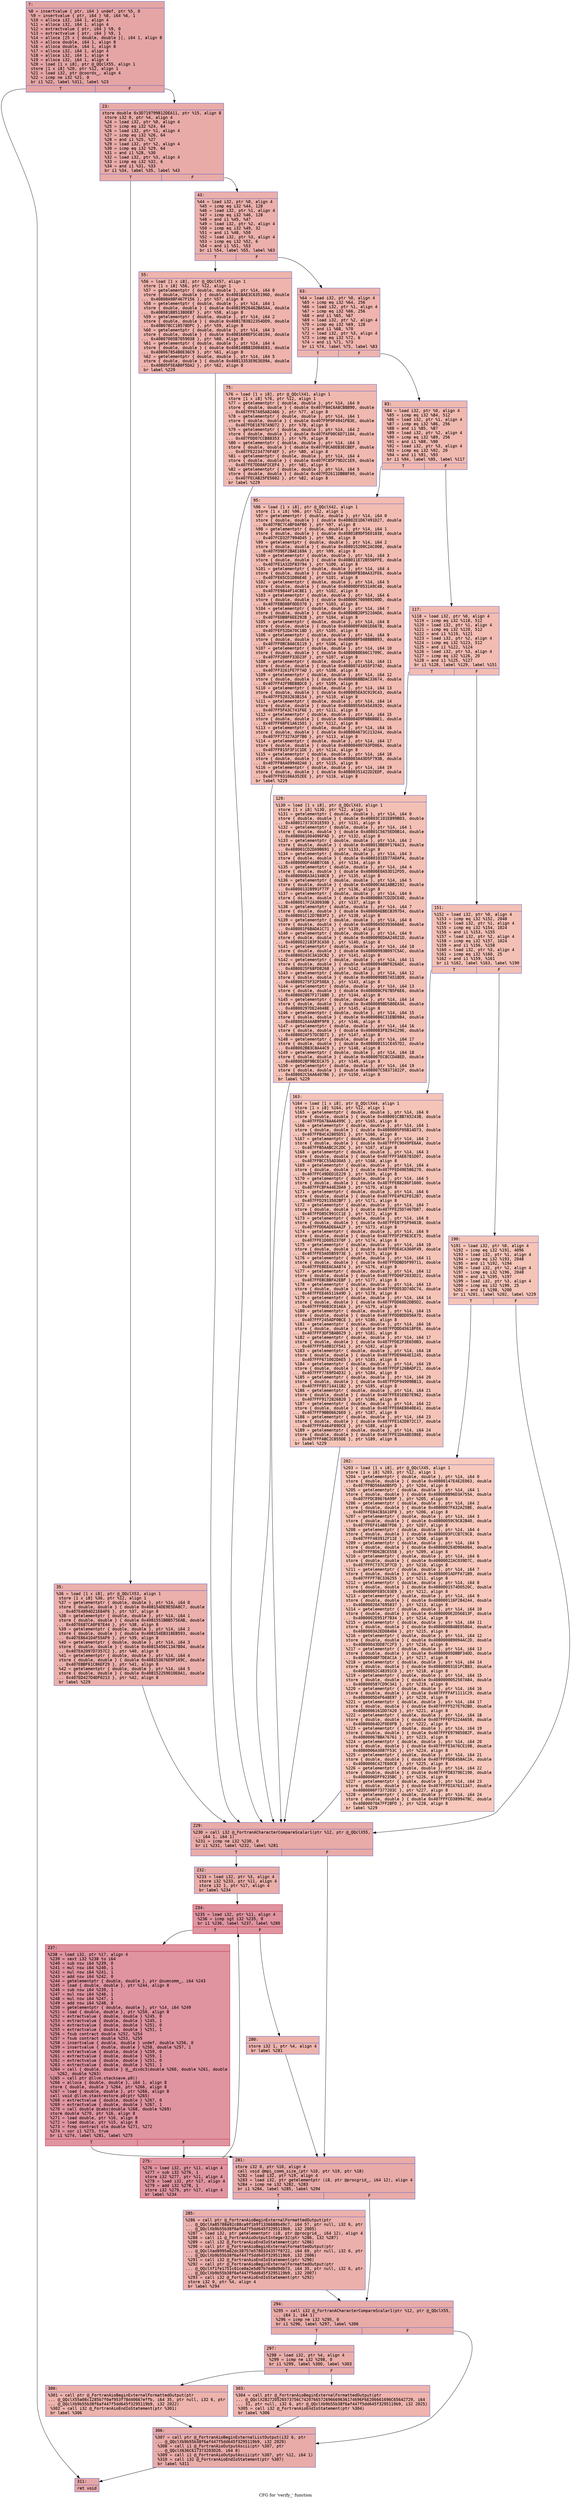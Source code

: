 digraph "CFG for 'verify_' function" {
	label="CFG for 'verify_' function";

	Node0x55cdf5dc7350 [shape=record,color="#3d50c3ff", style=filled, fillcolor="#c5333470" fontname="Courier",label="{7:\l|  %8 = insertvalue \{ ptr, i64 \} undef, ptr %5, 0\l  %9 = insertvalue \{ ptr, i64 \} %8, i64 %6, 1\l  %10 = alloca i32, i64 1, align 4\l  %11 = alloca i32, i64 1, align 4\l  %12 = extractvalue \{ ptr, i64 \} %9, 0\l  %13 = extractvalue \{ ptr, i64 \} %9, 1\l  %14 = alloca [25 x \{ double, double \}], i64 1, align 8\l  %15 = alloca double, i64 1, align 8\l  %16 = alloca double, i64 1, align 8\l  %17 = alloca i32, i64 1, align 4\l  %18 = alloca i32, i64 1, align 4\l  %19 = alloca i32, i64 1, align 4\l  %20 = load [1 x i8], ptr @_QQclX55, align 1\l  store [1 x i8] %20, ptr %12, align 1\l  %21 = load i32, ptr @coords_, align 4\l  %22 = icmp ne i32 %21, 0\l  br i1 %22, label %311, label %23\l|{<s0>T|<s1>F}}"];
	Node0x55cdf5dc7350:s0 -> Node0x55cdf5dc7a20[tooltip="7 -> 311\nProbability 62.50%" ];
	Node0x55cdf5dc7350:s1 -> Node0x55cdf5dcbae0[tooltip="7 -> 23\nProbability 37.50%" ];
	Node0x55cdf5dcbae0 [shape=record,color="#3d50c3ff", style=filled, fillcolor="#cc403a70" fontname="Courier",label="{23:\l|  store double 0x3D719799812DEA11, ptr %15, align 8\l  store i32 0, ptr %4, align 4\l  %24 = load i32, ptr %0, align 4\l  %25 = icmp eq i32 %24, 64\l  %26 = load i32, ptr %1, align 4\l  %27 = icmp eq i32 %26, 64\l  %28 = and i1 %25, %27\l  %29 = load i32, ptr %2, align 4\l  %30 = icmp eq i32 %29, 64\l  %31 = and i1 %28, %30\l  %32 = load i32, ptr %3, align 4\l  %33 = icmp eq i32 %32, 6\l  %34 = and i1 %31, %33\l  br i1 %34, label %35, label %43\l|{<s0>T|<s1>F}}"];
	Node0x55cdf5dcbae0:s0 -> Node0x55cdf5dcc310[tooltip="23 -> 35\nProbability 50.00%" ];
	Node0x55cdf5dcbae0:s1 -> Node0x55cdf5dcc360[tooltip="23 -> 43\nProbability 50.00%" ];
	Node0x55cdf5dcc310 [shape=record,color="#3d50c3ff", style=filled, fillcolor="#d24b4070" fontname="Courier",label="{35:\l|  %36 = load [1 x i8], ptr @_QQclX53, align 1\l  store [1 x i8] %36, ptr %12, align 1\l  %37 = getelementptr \{ double, double \}, ptr %14, i64 0\l  store \{ double, double \} \{ double 0x408154DE9E5DA8C7, double\l... 0x407E4894D21E84F6 \}, ptr %37, align 8\l  %38 = getelementptr \{ double, double \}, ptr %14, i64 1\l  store \{ double, double \} \{ double 0x4081551BBB575EAB, double\l... 0x407E687CA0F87E44 \}, ptr %38, align 8\l  %39 = getelementptr \{ double, double \}, ptr %14, i64 2\l  store \{ double, double \} \{ double 0x408154EB318EB593, double\l... 0x407E8641D4F55AF9 \}, ptr %39, align 8\l  %40 = getelementptr \{ double, double \}, ptr %14, i64 3\l  store \{ double, double \} \{ double 0x40815456C13A7B04, double\l... 0x407EA2097D7357C2 \}, ptr %40, align 8\l  %41 = getelementptr \{ double, double \}, ptr %14, i64 4\l  store \{ double, double \} \{ double 0x408153676E9F169C, double\l... 0x407EBBF61C86EF29 \}, ptr %41, align 8\l  %42 = getelementptr \{ double, double \}, ptr %14, i64 5\l  store \{ double, double \} \{ double 0x408152259010E0A1, double\l... 0x407ED427D4DF0213 \}, ptr %42, align 8\l  br label %229\l}"];
	Node0x55cdf5dcc310 -> Node0x55cdf5dccee0[tooltip="35 -> 229\nProbability 100.00%" ];
	Node0x55cdf5dcc360 [shape=record,color="#3d50c3ff", style=filled, fillcolor="#d24b4070" fontname="Courier",label="{43:\l|  %44 = load i32, ptr %0, align 4\l  %45 = icmp eq i32 %44, 128\l  %46 = load i32, ptr %1, align 4\l  %47 = icmp eq i32 %46, 128\l  %48 = and i1 %45, %47\l  %49 = load i32, ptr %2, align 4\l  %50 = icmp eq i32 %49, 32\l  %51 = and i1 %48, %50\l  %52 = load i32, ptr %3, align 4\l  %53 = icmp eq i32 %52, 6\l  %54 = and i1 %51, %53\l  br i1 %54, label %55, label %63\l|{<s0>T|<s1>F}}"];
	Node0x55cdf5dcc360:s0 -> Node0x55cdf5dcdda0[tooltip="43 -> 55\nProbability 50.00%" ];
	Node0x55cdf5dcc360:s1 -> Node0x55cdf5dcddf0[tooltip="43 -> 63\nProbability 50.00%" ];
	Node0x55cdf5dcdda0 [shape=record,color="#3d50c3ff", style=filled, fillcolor="#d8564670" fontname="Courier",label="{55:\l|  %56 = load [1 x i8], ptr @_QQclX57, align 1\l  store [1 x i8] %56, ptr %12, align 1\l  %57 = getelementptr \{ double, double \}, ptr %14, i64 0\l  store \{ double, double \} \{ double 0x4081BAE3C635196D, double\l... 0x40808A98F467F156 \}, ptr %57, align 8\l  %58 = getelementptr \{ double, double \}, ptr %14, i64 1\l  store \{ double, double \} \{ double 0x40819926462BA5A4, double\l... 0x408081B851380EB7 \}, ptr %58, align 8\l  %59 = getelementptr \{ double, double \}, ptr %14, i64 2\l  store \{ double, double \} \{ double 0x40817B3822354DD9, double\l... 0x408078CC18578DFC \}, ptr %59, align 8\l  %60 = getelementptr \{ double, double \}, ptr %14, i64 3\l  store \{ double, double \} \{ double 0x4081608EF5C48194, double\l... 0x40807005B7059038 \}, ptr %60, align 8\l  %61 = getelementptr \{ double, double \}, ptr %14, i64 4\l  store \{ double, double \} \{ double 0x408148B81D084E83, double\l... 0x408067854B0E36C9 \}, ptr %61, align 8\l  %62 = getelementptr \{ double, double \}, ptr %14, i64 5\l  store \{ double, double \} \{ double 0x40813353E9E3E09A, double\l... 0x40805F5EAB0F5DA2 \}, ptr %62, align 8\l  br label %229\l}"];
	Node0x55cdf5dcdda0 -> Node0x55cdf5dccee0[tooltip="55 -> 229\nProbability 100.00%" ];
	Node0x55cdf5dcddf0 [shape=record,color="#3d50c3ff", style=filled, fillcolor="#d8564670" fontname="Courier",label="{63:\l|  %64 = load i32, ptr %0, align 4\l  %65 = icmp eq i32 %64, 256\l  %66 = load i32, ptr %1, align 4\l  %67 = icmp eq i32 %66, 256\l  %68 = and i1 %65, %67\l  %69 = load i32, ptr %2, align 4\l  %70 = icmp eq i32 %69, 128\l  %71 = and i1 %68, %70\l  %72 = load i32, ptr %3, align 4\l  %73 = icmp eq i32 %72, 6\l  %74 = and i1 %71, %73\l  br i1 %74, label %75, label %83\l|{<s0>T|<s1>F}}"];
	Node0x55cdf5dcddf0:s0 -> Node0x55cdf5dcf330[tooltip="63 -> 75\nProbability 50.00%" ];
	Node0x55cdf5dcddf0:s1 -> Node0x55cdf5dcf380[tooltip="63 -> 83\nProbability 50.00%" ];
	Node0x55cdf5dcf330 [shape=record,color="#3d50c3ff", style=filled, fillcolor="#de614d70" fontname="Courier",label="{75:\l|  %76 = load [1 x i8], ptr @_QQclX41, align 1\l  store [1 x i8] %76, ptr %12, align 1\l  %77 = getelementptr \{ double, double \}, ptr %14, i64 0\l  store \{ double, double \} \{ double 0x407F8AC6A8CB8B90, double\l... 0x407FF67A05A82466 \}, ptr %77, align 8\l  %78 = getelementptr \{ double, double \}, ptr %14, i64 1\l  store \{ double, double \} \{ double 0x407F9F0F4941FB3E, double\l... 0x407FDE18707A9D72 \}, ptr %78, align 8\l  %79 = getelementptr \{ double, double \}, ptr %14, i64 2\l  store \{ double, double \} \{ double 0x407FAF00C6D7110A, double\l... 0x407FDD07CCB88353 \}, ptr %79, align 8\l  %80 = getelementptr \{ double, double \}, ptr %14, i64 3\l  store \{ double, double \} \{ double 0x407FBCA0EB3ECBEF, double\l... 0x407FE2234776F4EF \}, ptr %80, align 8\l  %81 = getelementptr \{ double, double \}, ptr %14, i64 4\l  store \{ double, double \} \{ double 0x407FC85F79D2C1E9, double\l... 0x407FE7DD0AF2CEF4 \}, ptr %81, align 8\l  %82 = getelementptr \{ double, double \}, ptr %14, i64 5\l  store \{ double, double \} \{ double 0x407FD2611DBB8FA9, double\l... 0x407FECAB25FE5602 \}, ptr %82, align 8\l  br label %229\l}"];
	Node0x55cdf5dcf330 -> Node0x55cdf5dccee0[tooltip="75 -> 229\nProbability 100.00%" ];
	Node0x55cdf5dcf380 [shape=record,color="#3d50c3ff", style=filled, fillcolor="#de614d70" fontname="Courier",label="{83:\l|  %84 = load i32, ptr %0, align 4\l  %85 = icmp eq i32 %84, 512\l  %86 = load i32, ptr %1, align 4\l  %87 = icmp eq i32 %86, 256\l  %88 = and i1 %85, %87\l  %89 = load i32, ptr %2, align 4\l  %90 = icmp eq i32 %89, 256\l  %91 = and i1 %88, %90\l  %92 = load i32, ptr %3, align 4\l  %93 = icmp eq i32 %92, 20\l  %94 = and i1 %91, %93\l  br i1 %94, label %95, label %117\l|{<s0>T|<s1>F}}"];
	Node0x55cdf5dcf380:s0 -> Node0x55cdf5c05400[tooltip="83 -> 95\nProbability 50.00%" ];
	Node0x55cdf5dcf380:s1 -> Node0x55cdf5c05450[tooltip="83 -> 117\nProbability 50.00%" ];
	Node0x55cdf5c05400 [shape=record,color="#3d50c3ff", style=filled, fillcolor="#e1675170" fontname="Courier",label="{95:\l|  %96 = load [1 x i8], ptr @_QQclX42, align 1\l  store [1 x i8] %96, ptr %12, align 1\l  %97 = getelementptr \{ double, double \}, ptr %14, i64 0\l  store \{ double, double \} \{ double 0x40802E1D67491D27, double\l... 0x407FBC7C4BF0AFB0 \}, ptr %97, align 8\l  %98 = getelementptr \{ double, double \}, ptr %14, i64 1\l  store \{ double, double \} \{ double 0x40801B9DF5E01838, double\l... 0x407FCD32F7994D45 \}, ptr %98, align 8\l  %99 = getelementptr \{ double, double \}, ptr %14, i64 2\l  store \{ double, double \} \{ double 0x408015209C2AC008, double\l... 0x407FD9EF2BAE169A \}, ptr %99, align 8\l  %100 = getelementptr \{ double, double \}, ptr %14, i64 3\l  store \{ double, double \} \{ double 0x408011E72B556FFE, double\l... 0x407FE1A32DF83794 \}, ptr %100, align 8\l  %101 = getelementptr \{ double, double \}, ptr %14, i64 4\l  store \{ double, double \} \{ double 0x40800FB38AA32FE6, double\l... 0x407FE65CD1D86E4E \}, ptr %101, align 8\l  %102 = getelementptr \{ double, double \}, ptr %14, i64 5\l  store \{ double, double \} \{ double 0x40800DF0531A9C48, double\l... 0x407FE9844F14C8E1 \}, ptr %102, align 8\l  %103 = getelementptr \{ double, double \}, ptr %14, i64 6\l  store \{ double, double \} \{ double 0x40800C700989200D, double\l... 0x407FEBD8BF0DD370 \}, ptr %103, align 8\l  %104 = getelementptr \{ double, double \}, ptr %14, i64 7\l  store \{ double, double \} \{ double 0x40800B20F5210ADA, double\l... 0x407FEDB8F6EE292B \}, ptr %104, align 8\l  %105 = getelementptr \{ double, double \}, ptr %14, i64 8\l  store \{ double, double \} \{ double 0x408009FA001E667B, double\l... 0x407FEF52DA70C18D \}, ptr %105, align 8\l  %106 = getelementptr \{ double, double \}, ptr %14, i64 9\l  store \{ double, double \} \{ double 0x408008F54B8BB893, double\l... 0x407FF0BC8A6C6119 \}, ptr %106, align 8\l  %107 = getelementptr \{ double, double \}, ptr %14, i64 10\l  store \{ double, double \} \{ double 0x4080080E66C1709C, double\l... 0x407FF200FF33D23F \}, ptr %107, align 8\l  %108 = getelementptr \{ double, double \}, ptr %14, i64 11\l  store \{ double, double \} \{ double 0x40800741A55F37AD, double\l... 0x407FF3261FE7F7AD \}, ptr %108, align 8\l  %109 = getelementptr \{ double, double \}, ptr %14, i64 12\l  store \{ double, double \} \{ double 0x4080068BDAC33674, double\l... 0x407FF42F9BEB8DC0 \}, ptr %109, align 8\l  %110 = getelementptr \{ double, double \}, ptr %14, i64 13\l  store \{ double, double \} \{ double 0x408005EA3C919C43, double\l... 0x407FF5203263B154 \}, ptr %110, align 8\l  %111 = getelementptr \{ double, double \}, ptr %14, i64 14\l  store \{ double, double \} \{ double 0x4080055A545A3920, double\l... 0x407FF5FA3C741F6E \}, ptr %111, align 8\l  %112 = getelementptr \{ double, double \}, ptr %14, i64 15\l  store \{ double, double \} \{ double 0x408004D9F6B6B8E1, double\l... 0x407FF6BFE1A61501 \}, ptr %112, align 8\l  %113 = getelementptr \{ double, double \}, ptr %14, i64 16\l  store \{ double, double \} \{ double 0x408004673C213244, double\l... 0x407FF77327A3F7B0 \}, ptr %113, align 8\l  %114 = getelementptr \{ double, double \}, ptr %14, i64 17\l  store \{ double, double \} \{ double 0x408004007A3FD0EA, double\l... 0x407FF815F3F1C1DE \}, ptr %114, align 8\l  %115 = getelementptr \{ double, double \}, ptr %14, i64 18\l  store \{ double, double \} \{ double 0x408003A43D5F793B, double\l... 0x407FF8AA099402A0 \}, ptr %115, align 8\l  %116 = getelementptr \{ double, double \}, ptr %14, i64 19\l  store \{ double, double \} \{ double 0x40800351422D2EDF, double\l... 0x407FF93106A352EE \}, ptr %116, align 8\l  br label %229\l}"];
	Node0x55cdf5c05400 -> Node0x55cdf5dccee0[tooltip="95 -> 229\nProbability 100.00%" ];
	Node0x55cdf5c05450 [shape=record,color="#3d50c3ff", style=filled, fillcolor="#e1675170" fontname="Courier",label="{117:\l|  %118 = load i32, ptr %0, align 4\l  %119 = icmp eq i32 %118, 512\l  %120 = load i32, ptr %1, align 4\l  %121 = icmp eq i32 %120, 512\l  %122 = and i1 %119, %121\l  %123 = load i32, ptr %2, align 4\l  %124 = icmp eq i32 %123, 512\l  %125 = and i1 %122, %124\l  %126 = load i32, ptr %3, align 4\l  %127 = icmp eq i32 %126, 20\l  %128 = and i1 %125, %127\l  br i1 %128, label %129, label %151\l|{<s0>T|<s1>F}}"];
	Node0x55cdf5c05450:s0 -> Node0x55cdf5dd4e70[tooltip="117 -> 129\nProbability 50.00%" ];
	Node0x55cdf5c05450:s1 -> Node0x55cdf5dd4ec0[tooltip="117 -> 151\nProbability 50.00%" ];
	Node0x55cdf5dd4e70 [shape=record,color="#3d50c3ff", style=filled, fillcolor="#e5705870" fontname="Courier",label="{129:\l|  %130 = load [1 x i8], ptr @_QQclX43, align 1\l  store [1 x i8] %130, ptr %12, align 1\l  %131 = getelementptr \{ double, double \}, ptr %14, i64 0\l  store \{ double, double \} \{ double 0x40803C101E899B03, double\l... 0x408017373C01E593 \}, ptr %131, align 8\l  %132 = getelementptr \{ double, double \}, ptr %14, i64 1\l  store \{ double, double \} \{ double 0x40801C5675ED0B14, double\l... 0x4080061004096FAD \}, ptr %132, align 8\l  %133 = getelementptr \{ double, double \}, ptr %14, i64 2\l  store \{ double, double \} \{ double 0x408013BE0F176AC3, double\l... 0x408001CD2DA9B691 \}, ptr %133, align 8\l  %134 = getelementptr \{ double, double \}, ptr %14, i64 3\l  store \{ double, double \} \{ double 0x4080101ED77ADAFA, double\l... 0x408000DF4A8B7C66 \}, ptr %134, align 8\l  %135 = getelementptr \{ double, double \}, ptr %14, i64 4\l  store \{ double, double \} \{ double 0x40800E0A53D12FD5, double\l... 0x408000EA3A1348C8 \}, ptr %135, align 8\l  %136 = getelementptr \{ double, double \}, ptr %14, i64 5\l  store \{ double, double \} \{ double 0x40800CA61ABB2192, double\l... 0x408001328991F77F \}, ptr %136, align 8\l  %137 = getelementptr \{ double, double \}, ptr %14, i64 6\l  store \{ double, double \} \{ double 0x40800BA7CD2DCE4D, double\l... 0x4080017F2A30930B \}, ptr %137, align 8\l  %138 = getelementptr \{ double, double \}, ptr %14, i64 7\l  store \{ double, double \} \{ double 0x40800AEBECB397D4, double\l... 0x408001C12D7B83F2 \}, ptr %138, align 8\l  %139 = getelementptr \{ double, double \}, ptr %14, i64 8\l  store \{ double, double \} \{ double 0x40800A5D393668AE, double\l... 0x408001F6BADA1C71 \}, ptr %139, align 8\l  %140 = getelementptr \{ double, double \}, ptr %14, i64 9\l  store \{ double, double \} \{ double 0x408009EDAA24021D, double\l... 0x4080022183F3CA50 \}, ptr %140, align 8\l  %141 = getelementptr \{ double, double \}, ptr %14, i64 10\l  store \{ double, double \} \{ double 0x40800993B097C5AC, double\l... 0x40800243C3A1DCB2 \}, ptr %141, align 8\l  %142 = getelementptr \{ double, double \}, ptr %14, i64 11\l  store \{ double, double \} \{ double 0x40800948BF026ADC, double\l... 0x4080025F68FD8268 \}, ptr %142, align 8\l  %143 = getelementptr \{ double, double \}, ptr %14, i64 12\l  store \{ double, double \} \{ double 0x4080090857A518D9, double\l... 0x40800275F32F50EA \}, ptr %143, align 8\l  %144 = getelementptr \{ double, double \}, ptr %14, i64 13\l  store \{ double, double \} \{ double 0x408008CF67B5F6E6, double\l... 0x408002887F1716B0 \}, ptr %144, align 8\l  %145 = getelementptr \{ double, double \}, ptr %14, i64 14\l  store \{ double, double \} \{ double 0x4080089BD580EA3A, double\l... 0x40800297DE24048E \}, ptr %145, align 8\l  %146 = getelementptr \{ double, double \}, ptr %14, i64 15\l  store \{ double, double \} \{ double 0x4080086C31EBD984, double\l... 0x408002A4AAB9F9F8 \}, ptr %146, align 8\l  %147 = getelementptr \{ double, double \}, ptr %14, i64 16\l  store \{ double, double \} \{ double 0x4080083F8294129E, double\l... 0x408002AF57DC0D71 \}, ptr %147, align 8\l  %148 = getelementptr \{ double, double \}, ptr %14, i64 17\l  store \{ double, double \} \{ double 0x408008151CE457D2, double\l... 0x408002B83C8A44C9 \}, ptr %148, align 8\l  %149 = getelementptr \{ double, double \}, ptr %14, i64 18\l  store \{ double, double \} \{ double 0x408007EC8CCD48ED, double\l... 0x408002BF9BCECA75 \}, ptr %149, align 8\l  %150 = getelementptr \{ double, double \}, ptr %14, i64 19\l  store \{ double, double \} \{ double 0x408007C58371022F, double\l... 0x408002C5AA6407B6 \}, ptr %150, align 8\l  br label %229\l}"];
	Node0x55cdf5dd4e70 -> Node0x55cdf5dccee0[tooltip="129 -> 229\nProbability 100.00%" ];
	Node0x55cdf5dd4ec0 [shape=record,color="#3d50c3ff", style=filled, fillcolor="#e5705870" fontname="Courier",label="{151:\l|  %152 = load i32, ptr %0, align 4\l  %153 = icmp eq i32 %152, 2048\l  %154 = load i32, ptr %1, align 4\l  %155 = icmp eq i32 %154, 1024\l  %156 = and i1 %153, %155\l  %157 = load i32, ptr %2, align 4\l  %158 = icmp eq i32 %157, 1024\l  %159 = and i1 %156, %158\l  %160 = load i32, ptr %3, align 4\l  %161 = icmp eq i32 %160, 25\l  %162 = and i1 %159, %161\l  br i1 %162, label %163, label %190\l|{<s0>T|<s1>F}}"];
	Node0x55cdf5dd4ec0:s0 -> Node0x55cdf5dd9600[tooltip="151 -> 163\nProbability 50.00%" ];
	Node0x55cdf5dd4ec0:s1 -> Node0x55cdf5dd9650[tooltip="151 -> 190\nProbability 50.00%" ];
	Node0x55cdf5dd9600 [shape=record,color="#3d50c3ff", style=filled, fillcolor="#e97a5f70" fontname="Courier",label="{163:\l|  %164 = load [1 x i8], ptr @_QQclX44, align 1\l  store [1 x i8] %164, ptr %12, align 1\l  %165 = getelementptr \{ double, double \}, ptr %14, i64 0\l  store \{ double, double \} \{ double 0x408001C8B7A5243B, double\l... 0x407FFDA78AA6499C \}, ptr %165, align 8\l  %166 = getelementptr \{ double, double \}, ptr %14, i64 1\l  store \{ double, double \} \{ double 0x4080005F05B14D73, double\l... 0x407FFB4C42805D51 \}, ptr %166, align 8\l  %167 = getelementptr \{ double, double \}, ptr %14, i64 2\l  store \{ double, double \} \{ double 0x407FFFC9049FE6AA, double\l... 0x407FFB5AABC2C2DC \}, ptr %167, align 8\l  %168 = getelementptr \{ double, double \}, ptr %14, i64 3\l  store \{ double, double \} \{ double 0x407FFF3AE6781D07, double\l... 0x407FFBCC55AD30A5 \}, ptr %168, align 8\l  %169 = getelementptr \{ double, double \}, ptr %14, i64 4\l  store \{ double, double \} \{ double 0x407FFED49E586270, double\l... 0x407FFC49DED1E229 \}, ptr %169, align 8\l  %170 = getelementptr \{ double, double \}, ptr %14, i64 5\l  store \{ double, double \} \{ double 0x407FFE88286F1600, double\l... 0x407FFCBFA44E2DA9 \}, ptr %170, align 8\l  %171 = getelementptr \{ double, double \}, ptr %14, i64 6\l  store \{ double, double \} \{ double 0x407FFE4F62F012B7, double\l... 0x407FFD2913502BF7 \}, ptr %171, align 8\l  %172 = getelementptr \{ double, double \}, ptr %14, i64 7\l  store \{ double, double \} \{ double 0x407FFE25D7467D87, double\l... 0x407FFD85C991CC1E \}, ptr %172, align 8\l  %173 = getelementptr \{ double, double \}, ptr %14, i64 8\l  store \{ double, double \} \{ double 0x407FFE07F5F9461B, double\l... 0x407FFDD6ADE6AA2F \}, ptr %173, align 8\l  %174 = getelementptr \{ double, double \}, ptr %14, i64 9\l  store \{ double, double \} \{ double 0x407FFDF2F9E3CE75, double\l... 0x407FFE1D0052370F \}, ptr %174, align 8\l  %175 = getelementptr \{ double, double \}, ptr %14, i64 10\l  store \{ double, double \} \{ double 0x407FFDE4CA360F49, double\l... 0x407FFE5A05B5973E \}, ptr %175, align 8\l  %176 = getelementptr \{ double, double \}, ptr %14, i64 11\l  store \{ double, double \} \{ double 0x407FFDDBD5F99711, double\l... 0x407FFE8EEACAA874 \}, ptr %176, align 8\l  %177 = getelementptr \{ double, double \}, ptr %14, i64 12\l  store \{ double, double \} \{ double 0x407FFDD6F2033D21, double\l... 0x407FFEBCBBFA2EBF \}, ptr %177, align 8\l  %178 = getelementptr \{ double, double \}, ptr %14, i64 13\l  store \{ double, double \} \{ double 0x407FFDD53D74DC74, double\l... 0x407FFEE46511649D \}, ptr %178, align 8\l  %179 = getelementptr \{ double, double \}, ptr %14, i64 14\l  store \{ double, double \} \{ double 0x407FFDD60D2DB5D2, double\l... 0x407FFF06B3C01AEA \}, ptr %179, align 8\l  %180 = getelementptr \{ double, double \}, ptr %14, i64 15\l  store \{ double, double \} \{ double 0x407FFDD8DD056A7D, double\l... 0x407FFF245ADF0BCE \}, ptr %180, align 8\l  %181 = getelementptr \{ double, double \}, ptr %14, i64 16\l  store \{ double, double \} \{ double 0x407FFDDD45618FE6, double\l... 0x407FFF3DF5BAB029 \}, ptr %181, align 8\l  %182 = getelementptr \{ double, double \}, ptr %14, i64 17\l  store \{ double, double \} \{ double 0x407FFDE2F3E650B3, double\l... 0x407FFF540B1CF5A1 \}, ptr %182, align 8\l  %183 = getelementptr \{ double, double \}, ptr %14, i64 18\l  store \{ double, double \} \{ double 0x407FFDE9A64E1245, double\l... 0x407FFF671002DAE5 \}, ptr %183, align 8\l  %184 = getelementptr \{ double, double \}, ptr %14, i64 19\l  store \{ double, double \} \{ double 0x407FFDF126BADF21, double\l... 0x407FFF7769FD4D32 \}, ptr %184, align 8\l  %185 = getelementptr \{ double, double \}, ptr %14, i64 20\l  store \{ double, double \} \{ double 0x407FFDF94909BB13, double\l... 0x407FFF85714411B2 \}, ptr %185, align 8\l  %186 = getelementptr \{ double, double \}, ptr %14, i64 21\l  store \{ double, double \} \{ double 0x407FFE01E8D7E962, double\l... 0x407FFF9172826820 \}, ptr %186, align 8\l  %187 = getelementptr \{ double, double \}, ptr %14, i64 22\l  store \{ double, double \} \{ double 0x407FFE0AE8040E41, double\l... 0x407FFF9BB06626E0 \}, ptr %187, align 8\l  %188 = getelementptr \{ double, double \}, ptr %14, i64 23\l  store \{ double, double \} \{ double 0x407FFE142D872C17, double\l... 0x407FFFA464F89DCE \}, ptr %188, align 8\l  %189 = getelementptr \{ double, double \}, ptr %14, i64 24\l  store \{ double, double \} \{ double 0x407FFE1DA48D386E, double\l... 0x407FFFABC2C855DE \}, ptr %189, align 8\l  br label %229\l}"];
	Node0x55cdf5dd9600 -> Node0x55cdf5dccee0[tooltip="163 -> 229\nProbability 100.00%" ];
	Node0x55cdf5dd9650 [shape=record,color="#3d50c3ff", style=filled, fillcolor="#e97a5f70" fontname="Courier",label="{190:\l|  %191 = load i32, ptr %0, align 4\l  %192 = icmp eq i32 %191, 4096\l  %193 = load i32, ptr %1, align 4\l  %194 = icmp eq i32 %193, 2048\l  %195 = and i1 %192, %194\l  %196 = load i32, ptr %2, align 4\l  %197 = icmp eq i32 %196, 2048\l  %198 = and i1 %195, %197\l  %199 = load i32, ptr %3, align 4\l  %200 = icmp eq i32 %199, 25\l  %201 = and i1 %198, %200\l  br i1 %201, label %202, label %229\l|{<s0>T|<s1>F}}"];
	Node0x55cdf5dd9650:s0 -> Node0x55cdf5dd1ad0[tooltip="190 -> 202\nProbability 50.00%" ];
	Node0x55cdf5dd9650:s1 -> Node0x55cdf5dccee0[tooltip="190 -> 229\nProbability 50.00%" ];
	Node0x55cdf5dd1ad0 [shape=record,color="#3d50c3ff", style=filled, fillcolor="#ed836670" fontname="Courier",label="{202:\l|  %203 = load [1 x i8], ptr @_QQclX45, align 1\l  store [1 x i8] %203, ptr %12, align 1\l  %204 = getelementptr \{ double, double \}, ptr %14, i64 0\l  store \{ double, double \} \{ double 0x40800147E4E2E063, double\l... 0x407FFBD566A0B5FD \}, ptr %204, align 8\l  %205 = getelementptr \{ double, double \}, ptr %14, i64 1\l  store \{ double, double \} \{ double 0x408000B96D3A755A, double\l... 0x407FFDC89676A99F \}, ptr %205, align 8\l  %206 = getelementptr \{ double, double \}, ptr %14, i64 2\l  store \{ double, double \} \{ double 0x4080007FA32A25BE, double\l... 0x407FFE84CB3A10F8 \}, ptr %206, align 8\l  %207 = getelementptr \{ double, double \}, ptr %14, i64 3\l  store \{ double, double \} \{ double 0x40800059C9C82B40, double\l... 0x407FFEF414B87FD6 \}, ptr %207, align 8\l  %208 = getelementptr \{ double, double \}, ptr %14, i64 4\l  store \{ double, double \} \{ double 0x4080003FCCB7C9C8, double\l... 0x407FFF483912F11E \}, ptr %208, align 8\l  %209 = getelementptr \{ double, double \}, ptr %14, i64 5\l  store \{ double, double \} \{ double 0x4080002E4D90A084, double\l... 0x407FFF8D62BCE558 \}, ptr %209, align 8\l  %210 = getelementptr \{ double, double \}, ptr %14, i64 6\l  store \{ double, double \} \{ double 0x40800022AC039D7C, double\l... 0x407FFFC737C3F7CD \}, ptr %210, align 8\l  %211 = getelementptr \{ double, double \}, ptr %14, i64 7\l  store \{ double, double \} \{ double 0x4080001ADFFA71B9, double\l... 0x407FFFF78C336255 \}, ptr %211, align 8\l  %212 = getelementptr \{ double, double \}, ptr %14, i64 8\l  store \{ double, double \} \{ double 0x4080001574D0520C, double\l... 0x4080000FE85C03E9 \}, ptr %212, align 8\l  %213 = getelementptr \{ double, double \}, ptr %14, i64 9\l  store \{ double, double \} \{ double 0x408000116F284244, double\l... 0x40800020A7695837 \}, ptr %213, align 8\l  %214 = getelementptr \{ double, double \}, ptr %14, i64 10\l  store \{ double, double \} \{ double 0x4080000E2D56813F, double\l... 0x4080002E951F7B34 \}, ptr %214, align 8\l  %215 = getelementptr \{ double, double \}, ptr %14, i64 11\l  store \{ double, double \} \{ double 0x4080000B4BE05864, double\l... 0x4080003A2ED08404 \}, ptr %215, align 8\l  %216 = getelementptr \{ double, double \}, ptr %14, i64 12\l  store \{ double, double \} \{ double 0x408000089094AC2D, double\l... 0x40800043DD87C2F3 \}, ptr %216, align 8\l  %217 = getelementptr \{ double, double \}, ptr %14, i64 13\l  store \{ double, double \} \{ double 0x40800005DBBF34DD, double\l... 0x4080004BF7DEAC1A \}, ptr %217, align 8\l  %218 = getelementptr \{ double, double \}, ptr %14, i64 14\l  store \{ double, double \} \{ double 0x408000031E1FCB83, double\l... 0x40800052C48391C0 \}, ptr %218, align 8\l  %219 = getelementptr \{ double, double \}, ptr %14, i64 15\l  store \{ double, double \} \{ double 0x4080000052507A84, double\l... 0x408000587CD9C3A1 \}, ptr %219, align 8\l  %220 = getelementptr \{ double, double \}, ptr %14, i64 16\l  store \{ double, double \} \{ double 0x407FFFFAF1111C29, double\l... 0x4080005D4F648E97 \}, ptr %220, align 8\l  %221 = getelementptr \{ double, double \}, ptr %14, i64 17\l  store \{ double, double \} \{ double 0x407FFFF527E792B0, double\l... 0x4080006161DD7A20 \}, ptr %221, align 8\l  %222 = getelementptr \{ double, double \}, ptr %14, i64 18\l  store \{ double, double \} \{ double 0x407FFFEF5224A658, double\l... 0x40800064D2F0E0FB \}, ptr %222, align 8\l  %223 = getelementptr \{ double, double \}, ptr %14, i64 19\l  store \{ double, double \} \{ double 0x407FFFE97985082F, double\l... 0x40800067BBA76761 \}, ptr %223, align 8\l  %224 = getelementptr \{ double, double \}, ptr %14, i64 20\l  store \{ double, double \} \{ double 0x407FFFE3A76CE198, double\l... 0x4080006A3087F53C \}, ptr %224, align 8\l  %225 = getelementptr \{ double, double \}, ptr %14, i64 21\l  store \{ double, double \} \{ double 0x407FFFDDE458AC2A, double\l... 0x4080006C427E60CB \}, ptr %225, align 8\l  %226 = getelementptr \{ double, double \}, ptr %14, i64 22\l  store \{ double, double \} \{ double 0x407FFFD8379EC190, double\l... 0x4080006DFF9235BC \}, ptr %226, align 8\l  %227 = getelementptr \{ double, double \}, ptr %14, i64 23\l  store \{ double, double \} \{ double 0x407FFFD2A76113A7, double\l... 0x4080006F7377203C \}, ptr %227, align 8\l  %228 = getelementptr \{ double, double \}, ptr %14, i64 24\l  store \{ double, double \} \{ double 0x407FFFCD389947BC, double\l... 0x40800070A7FF2BFD \}, ptr %228, align 8\l  br label %229\l}"];
	Node0x55cdf5dd1ad0 -> Node0x55cdf5dccee0[tooltip="202 -> 229\nProbability 100.00%" ];
	Node0x55cdf5dccee0 [shape=record,color="#3d50c3ff", style=filled, fillcolor="#cc403a70" fontname="Courier",label="{229:\l|  %230 = call i32 @_FortranACharacterCompareScalar1(ptr %12, ptr @_QQclX55,\l... i64 1, i64 1)\l  %231 = icmp ne i32 %230, 0\l  br i1 %231, label %232, label %281\l|{<s0>T|<s1>F}}"];
	Node0x55cdf5dccee0:s0 -> Node0x55cdf5de4f80[tooltip="229 -> 232\nProbability 62.50%" ];
	Node0x55cdf5dccee0:s1 -> Node0x55cdf5de4fd0[tooltip="229 -> 281\nProbability 37.50%" ];
	Node0x55cdf5de4f80 [shape=record,color="#3d50c3ff", style=filled, fillcolor="#d0473d70" fontname="Courier",label="{232:\l|  %233 = load i32, ptr %3, align 4\l  store i32 %233, ptr %11, align 4\l  store i32 1, ptr %17, align 4\l  br label %234\l}"];
	Node0x55cdf5de4f80 -> Node0x55cdf5de52d0[tooltip="232 -> 234\nProbability 100.00%" ];
	Node0x55cdf5de52d0 [shape=record,color="#b70d28ff", style=filled, fillcolor="#b70d2870" fontname="Courier",label="{234:\l|  %235 = load i32, ptr %11, align 4\l  %236 = icmp sgt i32 %235, 0\l  br i1 %236, label %237, label %280\l|{<s0>T|<s1>F}}"];
	Node0x55cdf5de52d0:s0 -> Node0x55cdf5de54a0[tooltip="234 -> 237\nProbability 96.88%" ];
	Node0x55cdf5de52d0:s1 -> Node0x55cdf5de54f0[tooltip="234 -> 280\nProbability 3.12%" ];
	Node0x55cdf5de54a0 [shape=record,color="#b70d28ff", style=filled, fillcolor="#b70d2870" fontname="Courier",label="{237:\l|  %238 = load i32, ptr %17, align 4\l  %239 = sext i32 %238 to i64\l  %240 = sub nsw i64 %239, 0\l  %241 = mul nsw i64 %240, 1\l  %242 = mul nsw i64 %241, 1\l  %243 = add nsw i64 %242, 0\l  %244 = getelementptr \{ double, double \}, ptr @sumcomm_, i64 %243\l  %245 = load \{ double, double \}, ptr %244, align 8\l  %246 = sub nsw i64 %239, 1\l  %247 = mul nsw i64 %246, 1\l  %248 = mul nsw i64 %247, 1\l  %249 = add nsw i64 %248, 0\l  %250 = getelementptr \{ double, double \}, ptr %14, i64 %249\l  %251 = load \{ double, double \}, ptr %250, align 8\l  %252 = extractvalue \{ double, double \} %245, 0\l  %253 = extractvalue \{ double, double \} %245, 1\l  %254 = extractvalue \{ double, double \} %251, 0\l  %255 = extractvalue \{ double, double \} %251, 1\l  %256 = fsub contract double %252, %254\l  %257 = fsub contract double %253, %255\l  %258 = insertvalue \{ double, double \} undef, double %256, 0\l  %259 = insertvalue \{ double, double \} %258, double %257, 1\l  %260 = extractvalue \{ double, double \} %259, 0\l  %261 = extractvalue \{ double, double \} %259, 1\l  %262 = extractvalue \{ double, double \} %251, 0\l  %263 = extractvalue \{ double, double \} %251, 1\l  %264 = call \{ double, double \} @__divdc3(double %260, double %261, double\l... %262, double %263)\l  %265 = call ptr @llvm.stacksave.p0()\l  %266 = alloca \{ double, double \}, i64 1, align 8\l  store \{ double, double \} %264, ptr %266, align 8\l  %267 = load \{ double, double \}, ptr %266, align 8\l  call void @llvm.stackrestore.p0(ptr %265)\l  %268 = extractvalue \{ double, double \} %267, 0\l  %269 = extractvalue \{ double, double \} %267, 1\l  %270 = call double @cabs(double %268, double %269)\l  store double %270, ptr %16, align 8\l  %271 = load double, ptr %16, align 8\l  %272 = load double, ptr %15, align 8\l  %273 = fcmp contract ole double %271, %272\l  %274 = xor i1 %273, true\l  br i1 %274, label %281, label %275\l|{<s0>T|<s1>F}}"];
	Node0x55cdf5de54a0:s0 -> Node0x55cdf5de4fd0[tooltip="237 -> 281\nProbability 3.12%" ];
	Node0x55cdf5de54a0:s1 -> Node0x55cdf5de6f90[tooltip="237 -> 275\nProbability 96.88%" ];
	Node0x55cdf5de6f90 [shape=record,color="#b70d28ff", style=filled, fillcolor="#b70d2870" fontname="Courier",label="{275:\l|  %276 = load i32, ptr %11, align 4\l  %277 = sub i32 %276, 1\l  store i32 %277, ptr %11, align 4\l  %278 = load i32, ptr %17, align 4\l  %279 = add i32 %278, 1\l  store i32 %279, ptr %17, align 4\l  br label %234\l}"];
	Node0x55cdf5de6f90 -> Node0x55cdf5de52d0[tooltip="275 -> 234\nProbability 100.00%" ];
	Node0x55cdf5de54f0 [shape=record,color="#3d50c3ff", style=filled, fillcolor="#d6524470" fontname="Courier",label="{280:\l|  store i32 1, ptr %4, align 4\l  br label %281\l}"];
	Node0x55cdf5de54f0 -> Node0x55cdf5de4fd0[tooltip="280 -> 281\nProbability 100.00%" ];
	Node0x55cdf5de4fd0 [shape=record,color="#3d50c3ff", style=filled, fillcolor="#cc403a70" fontname="Courier",label="{281:\l|  store i32 0, ptr %10, align 4\l  call void @mpi_comm_size_(ptr %10, ptr %19, ptr %18)\l  %282 = load i32, ptr %19, align 4\l  %283 = load i32, ptr getelementptr (i8, ptr @procgrid_, i64 12), align 4\l  %284 = icmp ne i32 %282, %283\l  br i1 %284, label %285, label %294\l|{<s0>T|<s1>F}}"];
	Node0x55cdf5de4fd0:s0 -> Node0x55cdf5de78d0[tooltip="281 -> 285\nProbability 50.00%" ];
	Node0x55cdf5de4fd0:s1 -> Node0x55cdf5de7920[tooltip="281 -> 294\nProbability 50.00%" ];
	Node0x55cdf5de78d0 [shape=record,color="#3d50c3ff", style=filled, fillcolor="#d24b4070" fontname="Courier",label="{285:\l|  %286 = call ptr @_FortranAioBeginExternalFormattedOutput(ptr\l... @_QQclXa85788a92c88ca9f1b9f1336688b49c7, i64 57, ptr null, i32 6, ptr\l... @_QQclXb9b55b38f6af447f5dd645f3295119b9, i32 2005)\l  %287 = load i32, ptr getelementptr (i8, ptr @procgrid_, i64 12), align 4\l  %288 = call i1 @_FortranAioOutputInteger32(ptr %286, i32 %287)\l  %289 = call i32 @_FortranAioEndIoStatement(ptr %286)\l  %290 = call ptr @_FortranAioBeginExternalFormattedOutput(ptr\l... @_QQclXad8995a62dc38757e5780334357f8722, i64 69, ptr null, i32 6, ptr\l... @_QQclXb9b55b38f6af447f5dd645f3295119b9, i32 2006)\l  %291 = call i32 @_FortranAioEndIoStatement(ptr %290)\l  %292 = call ptr @_FortranAioBeginExternalFormattedOutput(ptr\l... @_QQclXf1fe1751c01ce0a2e5d07b7ed8d9db73, i64 35, ptr null, i32 6, ptr\l... @_QQclXb9b55b38f6af447f5dd645f3295119b9, i32 2007)\l  %293 = call i32 @_FortranAioEndIoStatement(ptr %292)\l  store i32 0, ptr %4, align 4\l  br label %294\l}"];
	Node0x55cdf5de78d0 -> Node0x55cdf5de7920[tooltip="285 -> 294\nProbability 100.00%" ];
	Node0x55cdf5de7920 [shape=record,color="#3d50c3ff", style=filled, fillcolor="#cc403a70" fontname="Courier",label="{294:\l|  %295 = call i32 @_FortranACharacterCompareScalar1(ptr %12, ptr @_QQclX55,\l... i64 1, i64 1)\l  %296 = icmp ne i32 %295, 0\l  br i1 %296, label %297, label %306\l|{<s0>T|<s1>F}}"];
	Node0x55cdf5de7920:s0 -> Node0x55cdf5de8740[tooltip="294 -> 297\nProbability 62.50%" ];
	Node0x55cdf5de7920:s1 -> Node0x55cdf5de8790[tooltip="294 -> 306\nProbability 37.50%" ];
	Node0x55cdf5de8740 [shape=record,color="#3d50c3ff", style=filled, fillcolor="#d0473d70" fontname="Courier",label="{297:\l|  %298 = load i32, ptr %4, align 4\l  %299 = icmp ne i32 %298, 0\l  br i1 %299, label %300, label %303\l|{<s0>T|<s1>F}}"];
	Node0x55cdf5de8740:s0 -> Node0x55cdf5de89a0[tooltip="297 -> 300\nProbability 62.50%" ];
	Node0x55cdf5de8740:s1 -> Node0x55cdf5de89f0[tooltip="297 -> 303\nProbability 37.50%" ];
	Node0x55cdf5de89a0 [shape=record,color="#3d50c3ff", style=filled, fillcolor="#d6524470" fontname="Courier",label="{300:\l|  %301 = call ptr @_FortranAioBeginExternalFormattedOutput(ptr\l... @_QQclX55a08c1285b7f0af953f78d40667effb, i64 35, ptr null, i32 6, ptr\l... @_QQclXb9b55b38f6af447f5dd645f3295119b9, i32 2022)\l  %302 = call i32 @_FortranAioEndIoStatement(ptr %301)\l  br label %306\l}"];
	Node0x55cdf5de89a0 -> Node0x55cdf5de8790[tooltip="300 -> 306\nProbability 100.00%" ];
	Node0x55cdf5de89f0 [shape=record,color="#3d50c3ff", style=filled, fillcolor="#d8564670" fontname="Courier",label="{303:\l|  %304 = call ptr @_FortranAioBeginExternalFormattedOutput(ptr\l... @_QQclX282720526573756C7420766572696669636174696F6E206661696C65642729, i64\l... 31, ptr null, i32 6, ptr @_QQclXb9b55b38f6af447f5dd645f3295119b9, i32 2025)\l  %305 = call i32 @_FortranAioEndIoStatement(ptr %304)\l  br label %306\l}"];
	Node0x55cdf5de89f0 -> Node0x55cdf5de8790[tooltip="303 -> 306\nProbability 100.00%" ];
	Node0x55cdf5de8790 [shape=record,color="#3d50c3ff", style=filled, fillcolor="#cc403a70" fontname="Courier",label="{306:\l|  %307 = call ptr @_FortranAioBeginExternalListOutput(i32 6, ptr\l... @_QQclXb9b55b38f6af447f5dd645f3295119b9, i32 2029)\l  %308 = call i1 @_FortranAioOutputAscii(ptr %307, ptr\l... @_QQclX636C617373203D20, i64 8)\l  %309 = call i1 @_FortranAioOutputAscii(ptr %307, ptr %12, i64 1)\l  %310 = call i32 @_FortranAioEndIoStatement(ptr %307)\l  br label %311\l}"];
	Node0x55cdf5de8790 -> Node0x55cdf5dc7a20[tooltip="306 -> 311\nProbability 100.00%" ];
	Node0x55cdf5dc7a20 [shape=record,color="#3d50c3ff", style=filled, fillcolor="#c5333470" fontname="Courier",label="{311:\l|  ret void\l}"];
}
